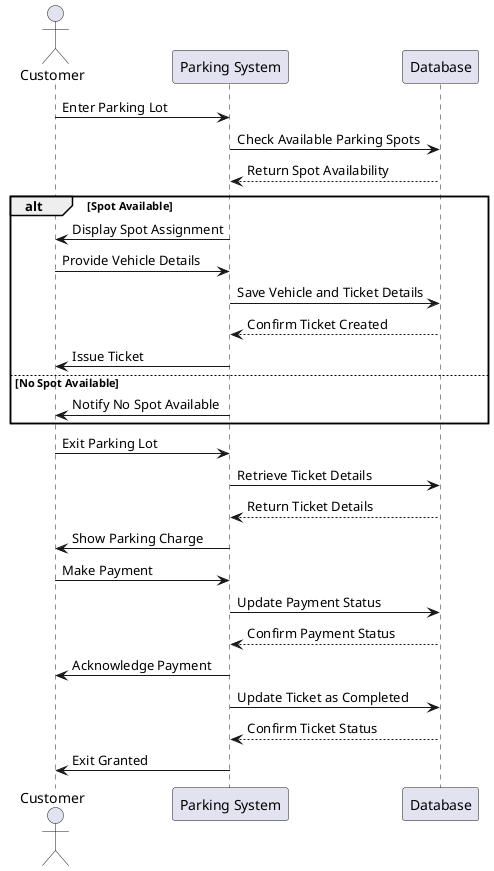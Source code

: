 package images;

@startuml
actor "Customer" as Customer
participant "Parking System" as System
participant "Database" as DB

Customer -> System : Enter Parking Lot
System -> DB : Check Available Parking Spots
DB --> System : Return Spot Availability
alt Spot Available
    System -> Customer : Display Spot Assignment
    Customer -> System : Provide Vehicle Details
    System -> DB : Save Vehicle and Ticket Details
    DB --> System : Confirm Ticket Created
    System -> Customer : Issue Ticket
else No Spot Available
    System -> Customer : Notify No Spot Available
end

Customer -> System : Exit Parking Lot
System -> DB : Retrieve Ticket Details
DB --> System : Return Ticket Details
System -> Customer : Show Parking Charge
Customer -> System : Make Payment
System -> DB : Update Payment Status
DB --> System : Confirm Payment Status
System -> Customer : Acknowledge Payment
System -> DB : Update Ticket as Completed
DB --> System : Confirm Ticket Status
System -> Customer : Exit Granted

@enduml


